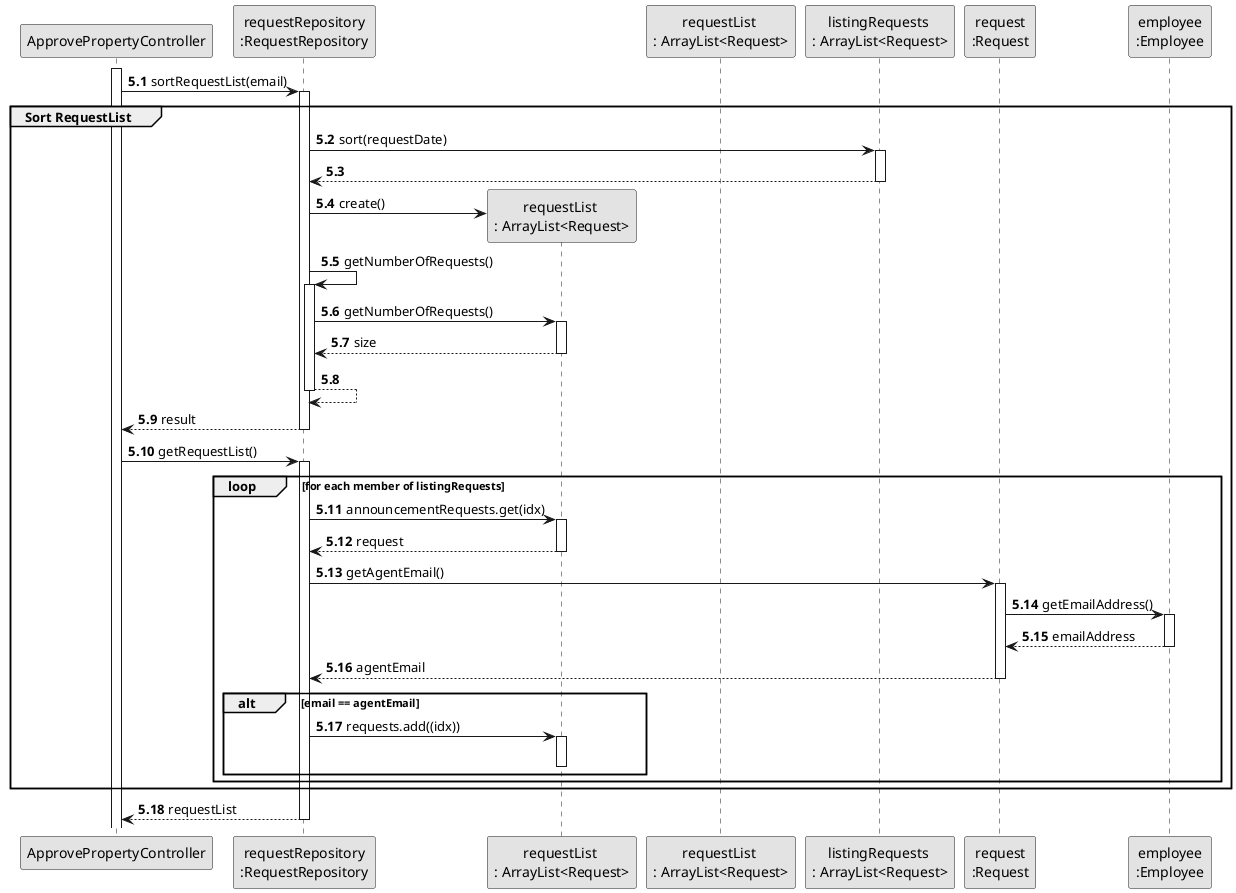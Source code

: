 @startuml
skinparam monochrome true
skinparam packageStyle rectangle
skinparam shadowing false
participant "ApprovePropertyController" as controller
participant "requestRepository\n:RequestRepository" as agency
participant "requestList \n: ArrayList<Request>" as requests
participant "requestList \n: ArrayList<Request>" as list


autonumber 5.1


activate controller
controller -> agency : sortRequestList(email)
group Sort RequestList

activate agency
agency -> "listingRequests \n: ArrayList<Request>" : sort(requestDate)

activate "listingRequests \n: ArrayList<Request>"
"listingRequests \n: ArrayList<Request>" --> agency
deactivate "listingRequests \n: ArrayList<Request>"
agency -> requests** : create()


agency -> agency : getNumberOfRequests()
activate agency
agency -> requests : getNumberOfRequests()
activate requests
requests --> agency : size
deactivate requests
agency --> agency
deactivate agency
agency --> controller : result
deactivate agency

controller -> agency : getRequestList()
activate agency

loop for each member of listingRequests
    agency -> requests : announcementRequests.get(idx)
    activate requests
    requests --> agency : request
    deactivate requests
    agency -> "request\n:Request" : getAgentEmail()
    activate "request\n:Request"

    "request\n:Request" -> "employee\n:Employee" : getEmailAddress()
        activate "employee\n:Employee"
        "employee\n:Employee" --> "request\n:Request" : emailAddress
        deactivate "employee\n:Employee"
"request\n:Request" --> agency : agentEmail
    deactivate "request\n:Request"

    alt email == agentEmail
        agency -> requests : requests.add((idx))
        activate requests
        deactivate requests
    end
end


end
agency --> controller : requestList
deactivate agency





@enduml
